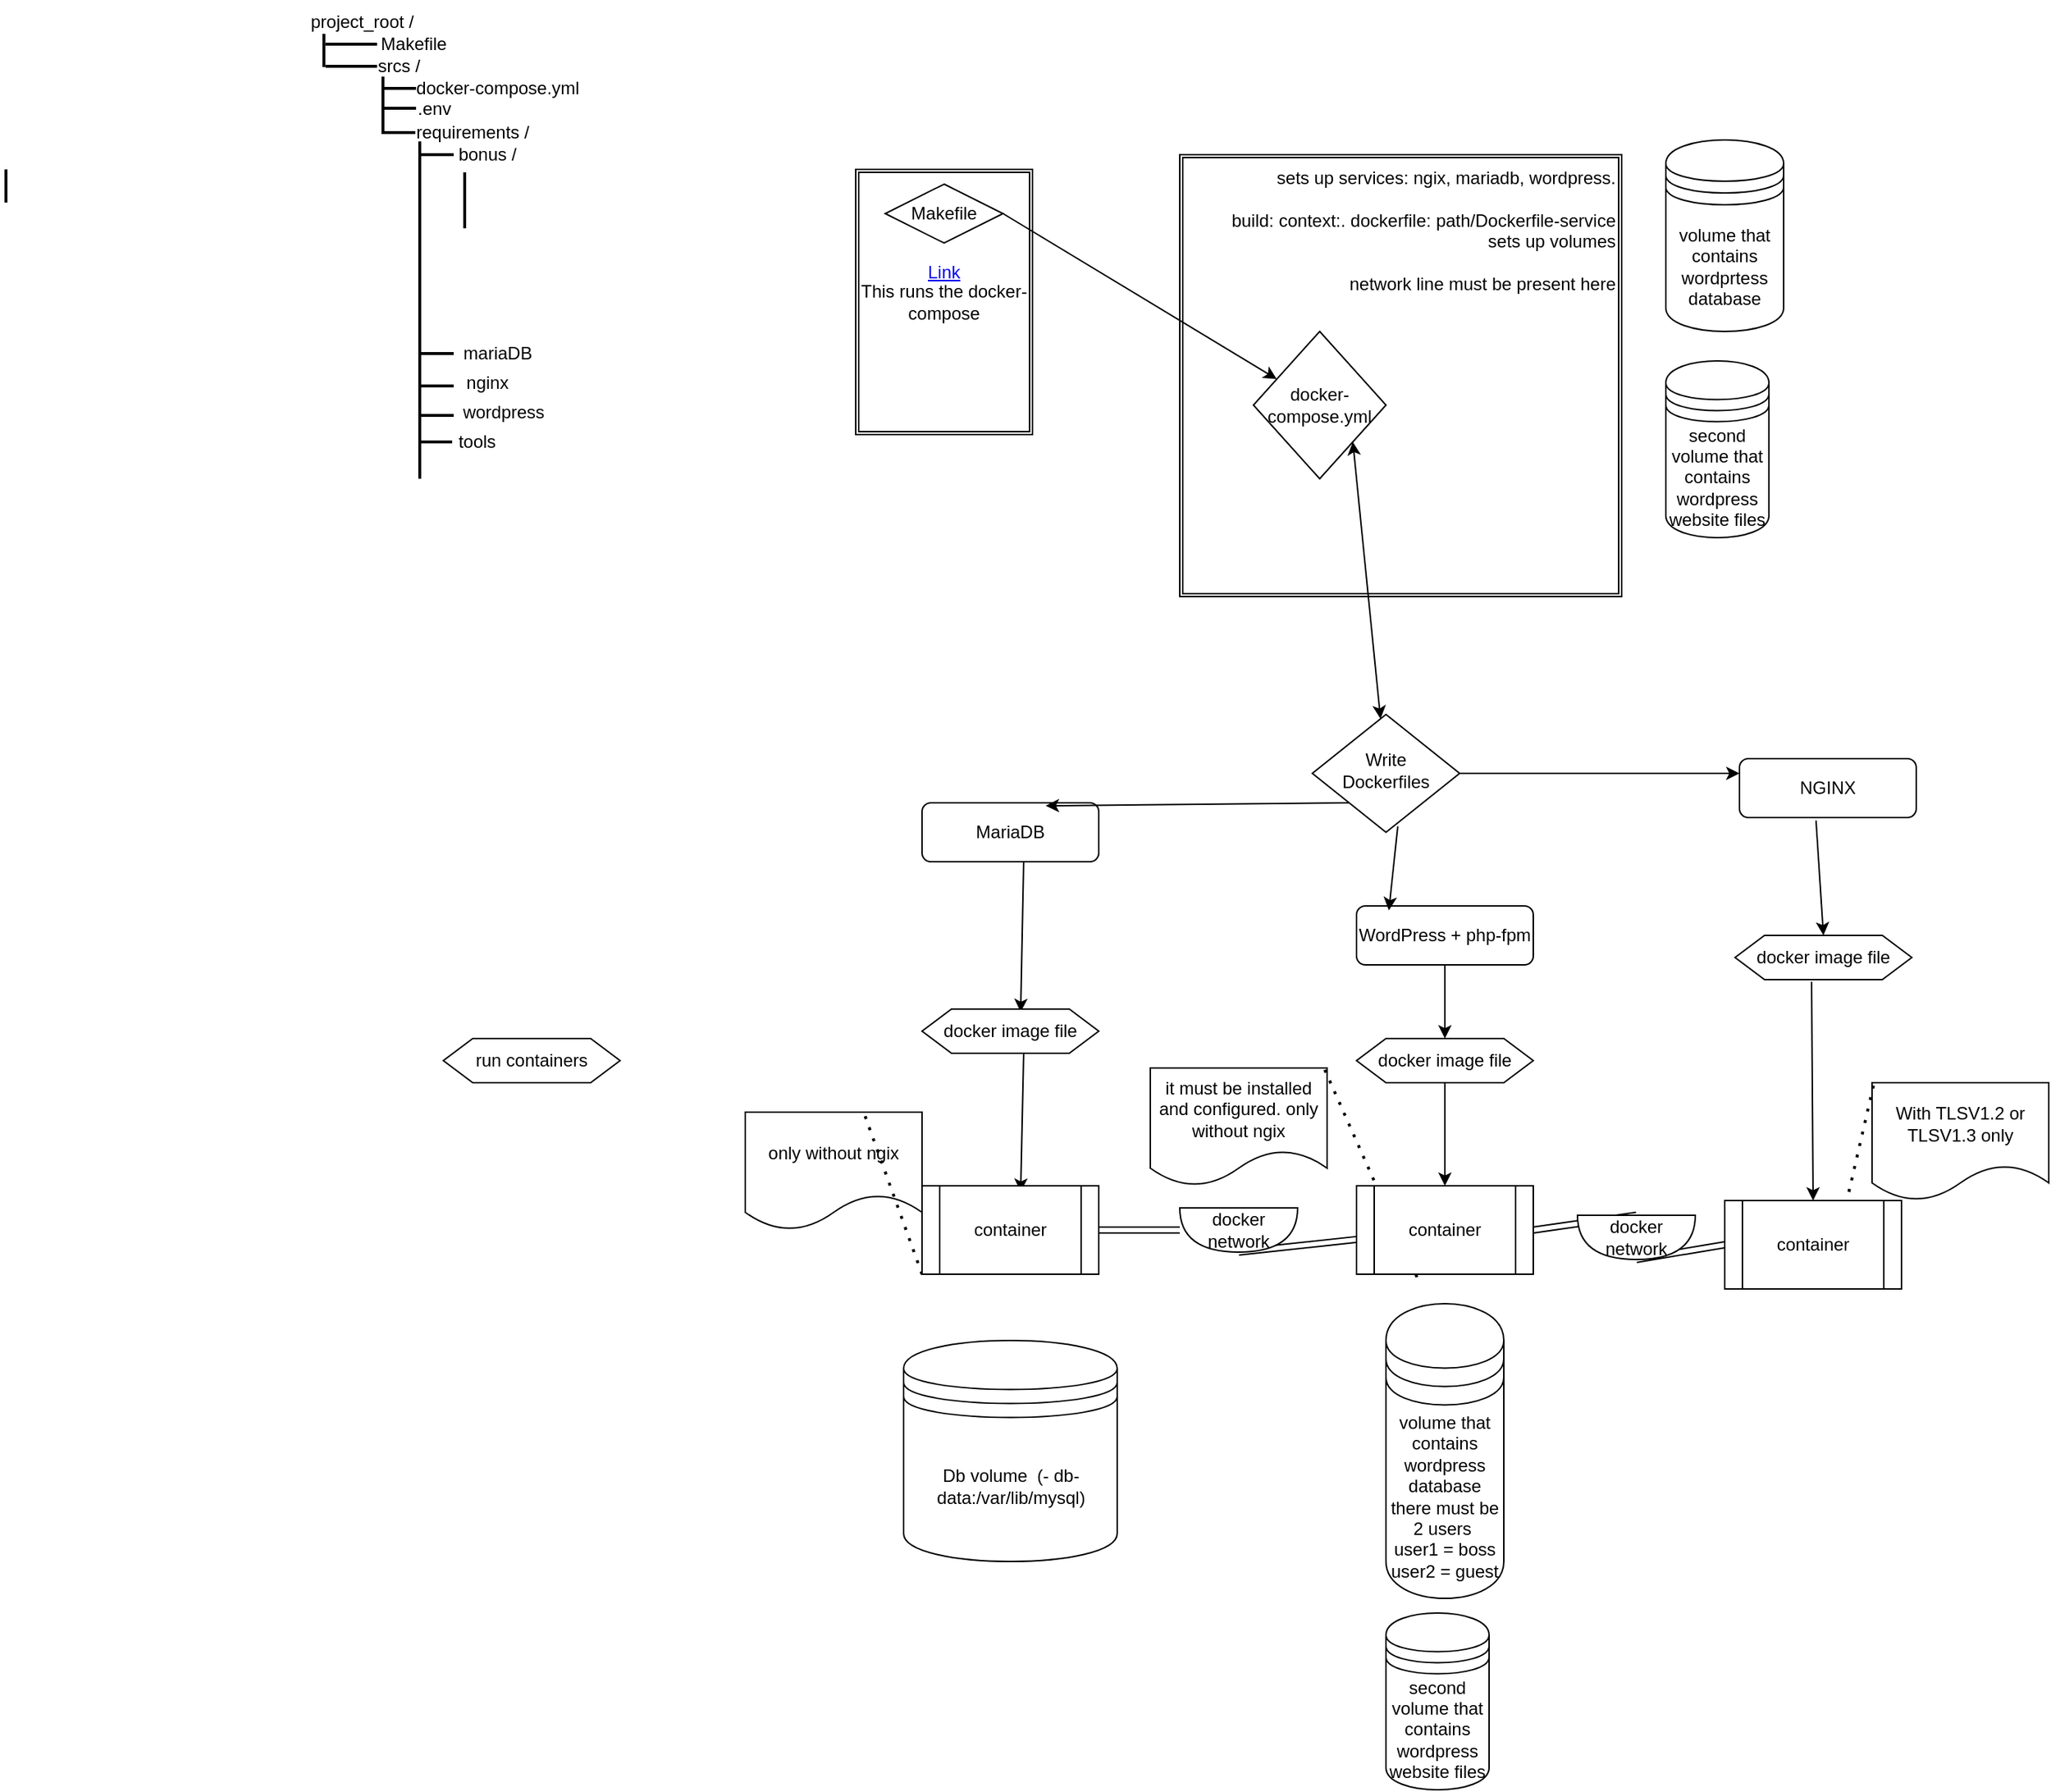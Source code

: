 <mxfile version="26.0.13">
  <diagram id="C5RBs43oDa-KdzZeNtuy" name="Page-1">
    <mxGraphModel dx="2195" dy="1926" grid="1" gridSize="10" guides="1" tooltips="1" connect="1" arrows="1" fold="1" page="1" pageScale="1" pageWidth="827" pageHeight="1169" math="0" shadow="0">
      <root>
        <mxCell id="WIyWlLk6GJQsqaUBKTNV-0" />
        <mxCell id="WIyWlLk6GJQsqaUBKTNV-1" parent="WIyWlLk6GJQsqaUBKTNV-0" />
        <mxCell id="QDZcUWIWedcfiBCgo4B5-194" value="sets up services: ngix, mariadb, wordpress.&lt;div&gt;&lt;br&gt;&lt;/div&gt;&lt;div&gt;build: context:. dockerfile: path/Dockerfile-service&lt;/div&gt;&lt;div&gt;sets up volumes&lt;/div&gt;&lt;div&gt;&lt;br&gt;&lt;/div&gt;&lt;div&gt;network line must be present here&lt;/div&gt;" style="shape=ext;double=1;whiteSpace=wrap;html=1;aspect=fixed;align=right;verticalAlign=top;" vertex="1" parent="WIyWlLk6GJQsqaUBKTNV-1">
          <mxGeometry x="330" y="-460" width="300" height="300" as="geometry" />
        </mxCell>
        <mxCell id="QDZcUWIWedcfiBCgo4B5-57" value="This runs the docker-compose" style="shape=ext;double=1;rounded=0;whiteSpace=wrap;html=1;" vertex="1" parent="WIyWlLk6GJQsqaUBKTNV-1">
          <mxGeometry x="110" y="-450" width="120" height="180" as="geometry" />
        </mxCell>
        <mxCell id="WIyWlLk6GJQsqaUBKTNV-3" value="NGINX" style="rounded=1;whiteSpace=wrap;html=1;fontSize=12;glass=0;strokeWidth=1;shadow=0;" parent="WIyWlLk6GJQsqaUBKTNV-1" vertex="1">
          <mxGeometry x="710" y="-50" width="120" height="40" as="geometry" />
        </mxCell>
        <mxCell id="WIyWlLk6GJQsqaUBKTNV-6" value="Write Dockerfiles" style="rhombus;whiteSpace=wrap;html=1;shadow=0;fontFamily=Helvetica;fontSize=12;align=center;strokeWidth=1;spacing=6;spacingTop=-4;" parent="WIyWlLk6GJQsqaUBKTNV-1" vertex="1">
          <mxGeometry x="420" y="-80" width="100" height="80" as="geometry" />
        </mxCell>
        <mxCell id="WIyWlLk6GJQsqaUBKTNV-11" value="MariaDB" style="rounded=1;whiteSpace=wrap;html=1;fontSize=12;glass=0;strokeWidth=1;shadow=0;" parent="WIyWlLk6GJQsqaUBKTNV-1" vertex="1">
          <mxGeometry x="155" y="-20" width="120" height="40" as="geometry" />
        </mxCell>
        <mxCell id="WIyWlLk6GJQsqaUBKTNV-12" value="WordPress + php-fpm" style="rounded=1;whiteSpace=wrap;html=1;fontSize=12;glass=0;strokeWidth=1;shadow=0;" parent="WIyWlLk6GJQsqaUBKTNV-1" vertex="1">
          <mxGeometry x="450" y="50" width="120" height="40" as="geometry" />
        </mxCell>
        <mxCell id="QDZcUWIWedcfiBCgo4B5-4" value="" style="endArrow=classic;html=1;rounded=0;entryX=0.7;entryY=0.05;entryDx=0;entryDy=0;entryPerimeter=0;exitX=0;exitY=1;exitDx=0;exitDy=0;" edge="1" parent="WIyWlLk6GJQsqaUBKTNV-1" source="WIyWlLk6GJQsqaUBKTNV-6" target="WIyWlLk6GJQsqaUBKTNV-11">
          <mxGeometry width="50" height="50" relative="1" as="geometry">
            <mxPoint x="390" y="270" as="sourcePoint" />
            <mxPoint x="440" y="220" as="targetPoint" />
          </mxGeometry>
        </mxCell>
        <mxCell id="QDZcUWIWedcfiBCgo4B5-5" value="" style="endArrow=classic;html=1;rounded=0;entryX=0.183;entryY=0.075;entryDx=0;entryDy=0;entryPerimeter=0;exitX=0.58;exitY=0.95;exitDx=0;exitDy=0;exitPerimeter=0;" edge="1" parent="WIyWlLk6GJQsqaUBKTNV-1" source="WIyWlLk6GJQsqaUBKTNV-6" target="WIyWlLk6GJQsqaUBKTNV-12">
          <mxGeometry width="50" height="50" relative="1" as="geometry">
            <mxPoint x="390" y="270" as="sourcePoint" />
            <mxPoint x="440" y="220" as="targetPoint" />
          </mxGeometry>
        </mxCell>
        <mxCell id="QDZcUWIWedcfiBCgo4B5-6" value="" style="endArrow=classic;html=1;rounded=0;entryX=0;entryY=0.25;entryDx=0;entryDy=0;" edge="1" parent="WIyWlLk6GJQsqaUBKTNV-1" source="WIyWlLk6GJQsqaUBKTNV-6" target="WIyWlLk6GJQsqaUBKTNV-3">
          <mxGeometry width="50" height="50" relative="1" as="geometry">
            <mxPoint x="390" y="270" as="sourcePoint" />
            <mxPoint x="440" y="220" as="targetPoint" />
          </mxGeometry>
        </mxCell>
        <mxCell id="QDZcUWIWedcfiBCgo4B5-7" value="Makefile" style="rhombus;whiteSpace=wrap;html=1;" vertex="1" parent="WIyWlLk6GJQsqaUBKTNV-1">
          <mxGeometry x="130" y="-440" width="80" height="40" as="geometry" />
        </mxCell>
        <mxCell id="QDZcUWIWedcfiBCgo4B5-8" value="docker-compose.yml" style="rhombus;whiteSpace=wrap;html=1;" vertex="1" parent="WIyWlLk6GJQsqaUBKTNV-1">
          <mxGeometry x="380" y="-340" width="90" height="100" as="geometry" />
        </mxCell>
        <mxCell id="QDZcUWIWedcfiBCgo4B5-10" value="run containers" style="shape=hexagon;perimeter=hexagonPerimeter2;whiteSpace=wrap;html=1;fixedSize=1;" vertex="1" parent="WIyWlLk6GJQsqaUBKTNV-1">
          <mxGeometry x="-170" y="140" width="120" height="30" as="geometry" />
        </mxCell>
        <mxCell id="QDZcUWIWedcfiBCgo4B5-14" value="only without ngix" style="shape=document;whiteSpace=wrap;html=1;boundedLbl=1;" vertex="1" parent="WIyWlLk6GJQsqaUBKTNV-1">
          <mxGeometry x="35" y="190" width="120" height="80" as="geometry" />
        </mxCell>
        <mxCell id="QDZcUWIWedcfiBCgo4B5-15" value="it must be installed and configured. only without ngix" style="shape=document;whiteSpace=wrap;html=1;boundedLbl=1;" vertex="1" parent="WIyWlLk6GJQsqaUBKTNV-1">
          <mxGeometry x="310" y="160" width="120" height="80" as="geometry" />
        </mxCell>
        <mxCell id="QDZcUWIWedcfiBCgo4B5-16" value="With TLSV1.2 or TLSV1.3 only" style="shape=document;whiteSpace=wrap;html=1;boundedLbl=1;" vertex="1" parent="WIyWlLk6GJQsqaUBKTNV-1">
          <mxGeometry x="800" y="170" width="120" height="80" as="geometry" />
        </mxCell>
        <mxCell id="QDZcUWIWedcfiBCgo4B5-17" value="" style="endArrow=none;dashed=1;html=1;dashPattern=1 3;strokeWidth=2;rounded=0;entryX=0.667;entryY=-0.012;entryDx=0;entryDy=0;entryPerimeter=0;exitX=0;exitY=1;exitDx=0;exitDy=0;" edge="1" parent="WIyWlLk6GJQsqaUBKTNV-1" source="QDZcUWIWedcfiBCgo4B5-28" target="QDZcUWIWedcfiBCgo4B5-14">
          <mxGeometry width="50" height="50" relative="1" as="geometry">
            <mxPoint x="390" y="270" as="sourcePoint" />
            <mxPoint x="440" y="220" as="targetPoint" />
          </mxGeometry>
        </mxCell>
        <mxCell id="QDZcUWIWedcfiBCgo4B5-18" value="" style="endArrow=none;dashed=1;html=1;dashPattern=1 3;strokeWidth=2;rounded=0;entryX=0.975;entryY=-0.025;entryDx=0;entryDy=0;entryPerimeter=0;exitX=0.342;exitY=1.033;exitDx=0;exitDy=0;exitPerimeter=0;" edge="1" parent="WIyWlLk6GJQsqaUBKTNV-1" source="QDZcUWIWedcfiBCgo4B5-27" target="QDZcUWIWedcfiBCgo4B5-15">
          <mxGeometry width="50" height="50" relative="1" as="geometry">
            <mxPoint x="390" y="270" as="sourcePoint" />
            <mxPoint x="440" y="220" as="targetPoint" />
          </mxGeometry>
        </mxCell>
        <mxCell id="QDZcUWIWedcfiBCgo4B5-19" value="" style="endArrow=none;dashed=1;html=1;dashPattern=1 3;strokeWidth=2;rounded=0;entryX=0.583;entryY=0.933;entryDx=0;entryDy=0;exitX=0.008;exitY=0.025;exitDx=0;exitDy=0;exitPerimeter=0;entryPerimeter=0;" edge="1" parent="WIyWlLk6GJQsqaUBKTNV-1" source="QDZcUWIWedcfiBCgo4B5-16" target="QDZcUWIWedcfiBCgo4B5-26">
          <mxGeometry width="50" height="50" relative="1" as="geometry">
            <mxPoint x="390" y="270" as="sourcePoint" />
            <mxPoint x="440" y="220" as="targetPoint" />
          </mxGeometry>
        </mxCell>
        <mxCell id="QDZcUWIWedcfiBCgo4B5-20" value="" style="endArrow=classic;html=1;rounded=0;exitX=1;exitY=0.5;exitDx=0;exitDy=0;" edge="1" parent="WIyWlLk6GJQsqaUBKTNV-1" source="QDZcUWIWedcfiBCgo4B5-7" target="QDZcUWIWedcfiBCgo4B5-8">
          <mxGeometry width="50" height="50" relative="1" as="geometry">
            <mxPoint x="390" y="270" as="sourcePoint" />
            <mxPoint x="440" y="220" as="targetPoint" />
          </mxGeometry>
        </mxCell>
        <mxCell id="QDZcUWIWedcfiBCgo4B5-23" value="" style="endArrow=classic;html=1;rounded=0;exitX=0.575;exitY=1;exitDx=0;exitDy=0;exitPerimeter=0;entryX=0.558;entryY=0.067;entryDx=0;entryDy=0;entryPerimeter=0;" edge="1" parent="WIyWlLk6GJQsqaUBKTNV-1" source="QDZcUWIWedcfiBCgo4B5-29" target="QDZcUWIWedcfiBCgo4B5-28">
          <mxGeometry width="50" height="50" relative="1" as="geometry">
            <mxPoint x="390" y="270" as="sourcePoint" />
            <mxPoint x="380" y="340" as="targetPoint" />
          </mxGeometry>
        </mxCell>
        <mxCell id="QDZcUWIWedcfiBCgo4B5-24" value="" style="endArrow=classic;html=1;rounded=0;exitX=0.5;exitY=1;exitDx=0;exitDy=0;" edge="1" parent="WIyWlLk6GJQsqaUBKTNV-1" source="QDZcUWIWedcfiBCgo4B5-195" target="QDZcUWIWedcfiBCgo4B5-27">
          <mxGeometry width="50" height="50" relative="1" as="geometry">
            <mxPoint x="390" y="270" as="sourcePoint" />
            <mxPoint x="590" y="480" as="targetPoint" />
          </mxGeometry>
        </mxCell>
        <mxCell id="QDZcUWIWedcfiBCgo4B5-25" value="" style="endArrow=classic;html=1;rounded=0;exitX=0.433;exitY=1.05;exitDx=0;exitDy=0;exitPerimeter=0;entryX=0.5;entryY=0;entryDx=0;entryDy=0;" edge="1" parent="WIyWlLk6GJQsqaUBKTNV-1" source="QDZcUWIWedcfiBCgo4B5-196" target="QDZcUWIWedcfiBCgo4B5-26">
          <mxGeometry width="50" height="50" relative="1" as="geometry">
            <mxPoint x="390" y="270" as="sourcePoint" />
            <mxPoint x="747" y="470" as="targetPoint" />
          </mxGeometry>
        </mxCell>
        <mxCell id="QDZcUWIWedcfiBCgo4B5-26" value="container" style="shape=process;whiteSpace=wrap;html=1;backgroundOutline=1;" vertex="1" parent="WIyWlLk6GJQsqaUBKTNV-1">
          <mxGeometry x="700" y="250" width="120" height="60" as="geometry" />
        </mxCell>
        <mxCell id="QDZcUWIWedcfiBCgo4B5-27" value="container" style="shape=process;whiteSpace=wrap;html=1;backgroundOutline=1;" vertex="1" parent="WIyWlLk6GJQsqaUBKTNV-1">
          <mxGeometry x="450" y="240" width="120" height="60" as="geometry" />
        </mxCell>
        <mxCell id="QDZcUWIWedcfiBCgo4B5-28" value="container" style="shape=process;whiteSpace=wrap;html=1;backgroundOutline=1;" vertex="1" parent="WIyWlLk6GJQsqaUBKTNV-1">
          <mxGeometry x="155" y="240" width="120" height="60" as="geometry" />
        </mxCell>
        <mxCell id="QDZcUWIWedcfiBCgo4B5-30" value="volume that contains wordprtess database" style="shape=datastore;whiteSpace=wrap;html=1;" vertex="1" parent="WIyWlLk6GJQsqaUBKTNV-1">
          <mxGeometry x="660" y="-470" width="80" height="130" as="geometry" />
        </mxCell>
        <mxCell id="QDZcUWIWedcfiBCgo4B5-32" value="second volume that contains wordpress website files" style="shape=datastore;whiteSpace=wrap;html=1;" vertex="1" parent="WIyWlLk6GJQsqaUBKTNV-1">
          <mxGeometry x="660" y="-320" width="70" height="120" as="geometry" />
        </mxCell>
        <mxCell id="QDZcUWIWedcfiBCgo4B5-54" value="" style="shape=link;html=1;rounded=0;exitX=1;exitY=0.5;exitDx=0;exitDy=0;" edge="1" parent="WIyWlLk6GJQsqaUBKTNV-1" source="QDZcUWIWedcfiBCgo4B5-36" target="QDZcUWIWedcfiBCgo4B5-27">
          <mxGeometry width="100" relative="1" as="geometry">
            <mxPoint x="340" y="390" as="sourcePoint" />
            <mxPoint x="440" y="390" as="targetPoint" />
          </mxGeometry>
        </mxCell>
        <UserObject label="Link" link="https://github.com/sparklebutt/Inception/blob/main/flowchart/Makefile" id="QDZcUWIWedcfiBCgo4B5-56">
          <mxCell style="text;html=1;strokeColor=none;fillColor=none;whiteSpace=wrap;align=center;verticalAlign=middle;fontColor=#0000EE;fontStyle=4;" vertex="1" parent="WIyWlLk6GJQsqaUBKTNV-1">
            <mxGeometry x="140" y="-400" width="60" height="40" as="geometry" />
          </mxCell>
        </UserObject>
        <mxCell id="QDZcUWIWedcfiBCgo4B5-70" value="Makefile" style="text;html=1;align=center;verticalAlign=middle;whiteSpace=wrap;rounded=0;" vertex="1" parent="WIyWlLk6GJQsqaUBKTNV-1">
          <mxGeometry x="-220" y="-550" width="60" height="30" as="geometry" />
        </mxCell>
        <mxCell id="QDZcUWIWedcfiBCgo4B5-71" value="project_root /" style="text;html=1;align=center;verticalAlign=middle;whiteSpace=wrap;rounded=0;" vertex="1" parent="WIyWlLk6GJQsqaUBKTNV-1">
          <mxGeometry x="-265" y="-565" width="80" height="30" as="geometry" />
        </mxCell>
        <mxCell id="QDZcUWIWedcfiBCgo4B5-74" value="srcs /" style="text;html=1;align=center;verticalAlign=middle;whiteSpace=wrap;rounded=0;" vertex="1" parent="WIyWlLk6GJQsqaUBKTNV-1">
          <mxGeometry x="-230" y="-535" width="60" height="30" as="geometry" />
        </mxCell>
        <mxCell id="QDZcUWIWedcfiBCgo4B5-77" value="docker-compose.yml" style="text;html=1;align=center;verticalAlign=middle;whiteSpace=wrap;rounded=0;" vertex="1" parent="WIyWlLk6GJQsqaUBKTNV-1">
          <mxGeometry x="-208" y="-520" width="150" height="30" as="geometry" />
        </mxCell>
        <mxCell id="QDZcUWIWedcfiBCgo4B5-78" value=".env" style="text;html=1;align=center;verticalAlign=middle;whiteSpace=wrap;rounded=0;" vertex="1" parent="WIyWlLk6GJQsqaUBKTNV-1">
          <mxGeometry x="-206" y="-506.5" width="60" height="30" as="geometry" />
        </mxCell>
        <mxCell id="QDZcUWIWedcfiBCgo4B5-79" value="requirements /" style="text;html=1;align=center;verticalAlign=middle;whiteSpace=wrap;rounded=0;" vertex="1" parent="WIyWlLk6GJQsqaUBKTNV-1">
          <mxGeometry x="-190" y="-490" width="80" height="30" as="geometry" />
        </mxCell>
        <mxCell id="QDZcUWIWedcfiBCgo4B5-80" value="bonus /" style="text;html=1;align=center;verticalAlign=middle;whiteSpace=wrap;rounded=0;" vertex="1" parent="WIyWlLk6GJQsqaUBKTNV-1">
          <mxGeometry x="-170" y="-480" width="60" height="39" as="geometry" />
        </mxCell>
        <mxCell id="QDZcUWIWedcfiBCgo4B5-126" value="" style="line;strokeWidth=2;html=1;" vertex="1" parent="WIyWlLk6GJQsqaUBKTNV-1">
          <mxGeometry x="-250" y="-542.5" width="35" height="15" as="geometry" />
        </mxCell>
        <mxCell id="QDZcUWIWedcfiBCgo4B5-146" value="" style="group" vertex="1" connectable="0" parent="WIyWlLk6GJQsqaUBKTNV-1">
          <mxGeometry x="-257.22" y="-542" width="42.22" height="29.5" as="geometry" />
        </mxCell>
        <mxCell id="QDZcUWIWedcfiBCgo4B5-154" value="" style="group" vertex="1" connectable="0" parent="QDZcUWIWedcfiBCgo4B5-146">
          <mxGeometry width="42.22" height="29.5" as="geometry" />
        </mxCell>
        <mxCell id="QDZcUWIWedcfiBCgo4B5-127" value="" style="line;strokeWidth=2;direction=south;html=1;" vertex="1" parent="QDZcUWIWedcfiBCgo4B5-154">
          <mxGeometry width="12.22" height="22.5" as="geometry" />
        </mxCell>
        <mxCell id="QDZcUWIWedcfiBCgo4B5-129" value="" style="line;strokeWidth=2;html=1;" vertex="1" parent="QDZcUWIWedcfiBCgo4B5-154">
          <mxGeometry x="7.22" y="14.5" width="35" height="15" as="geometry" />
        </mxCell>
        <mxCell id="QDZcUWIWedcfiBCgo4B5-144" value="" style="line;strokeWidth=2;html=1;direction=south;" vertex="1" parent="WIyWlLk6GJQsqaUBKTNV-1">
          <mxGeometry x="-470" y="-450" width="6.11" height="22.5" as="geometry" />
        </mxCell>
        <mxCell id="QDZcUWIWedcfiBCgo4B5-169" value="mariaDB" style="text;html=1;align=center;verticalAlign=middle;whiteSpace=wrap;rounded=0;" vertex="1" parent="WIyWlLk6GJQsqaUBKTNV-1">
          <mxGeometry x="-163" y="-340" width="60" height="30" as="geometry" />
        </mxCell>
        <mxCell id="QDZcUWIWedcfiBCgo4B5-170" value="" style="line;strokeWidth=2;direction=south;html=1;" vertex="1" parent="WIyWlLk6GJQsqaUBKTNV-1">
          <mxGeometry x="-216" y="-513" width="10" height="37" as="geometry" />
        </mxCell>
        <mxCell id="QDZcUWIWedcfiBCgo4B5-171" value="" style="line;strokeWidth=2;html=1;" vertex="1" parent="WIyWlLk6GJQsqaUBKTNV-1">
          <mxGeometry x="-211.5" y="-510" width="23" height="10" as="geometry" />
        </mxCell>
        <mxCell id="QDZcUWIWedcfiBCgo4B5-175" value="" style="line;strokeWidth=2;html=1;" vertex="1" parent="WIyWlLk6GJQsqaUBKTNV-1">
          <mxGeometry x="-211.5" y="-496.5" width="23" height="10" as="geometry" />
        </mxCell>
        <mxCell id="QDZcUWIWedcfiBCgo4B5-176" value="" style="line;strokeWidth=2;html=1;" vertex="1" parent="WIyWlLk6GJQsqaUBKTNV-1">
          <mxGeometry x="-212" y="-480" width="23" height="10" as="geometry" />
        </mxCell>
        <mxCell id="QDZcUWIWedcfiBCgo4B5-180" value="" style="line;strokeWidth=2;direction=south;html=1;" vertex="1" parent="WIyWlLk6GJQsqaUBKTNV-1">
          <mxGeometry x="-191" y="-469" width="10" height="229" as="geometry" />
        </mxCell>
        <mxCell id="QDZcUWIWedcfiBCgo4B5-181" value="" style="line;strokeWidth=2;html=1;" vertex="1" parent="WIyWlLk6GJQsqaUBKTNV-1">
          <mxGeometry x="-186" y="-465" width="23" height="10" as="geometry" />
        </mxCell>
        <mxCell id="QDZcUWIWedcfiBCgo4B5-182" value="" style="line;strokeWidth=2;html=1;" vertex="1" parent="WIyWlLk6GJQsqaUBKTNV-1">
          <mxGeometry x="-186" y="-330" width="23" height="10" as="geometry" />
        </mxCell>
        <mxCell id="QDZcUWIWedcfiBCgo4B5-183" value="" style="line;strokeWidth=2;html=1;" vertex="1" parent="WIyWlLk6GJQsqaUBKTNV-1">
          <mxGeometry x="-186" y="-308" width="23" height="10" as="geometry" />
        </mxCell>
        <mxCell id="QDZcUWIWedcfiBCgo4B5-184" value="" style="line;strokeWidth=2;html=1;" vertex="1" parent="WIyWlLk6GJQsqaUBKTNV-1">
          <mxGeometry x="-186" y="-288" width="23" height="10" as="geometry" />
        </mxCell>
        <mxCell id="QDZcUWIWedcfiBCgo4B5-186" value="wordpress" style="text;html=1;align=center;verticalAlign=middle;whiteSpace=wrap;rounded=0;" vertex="1" parent="WIyWlLk6GJQsqaUBKTNV-1">
          <mxGeometry x="-159" y="-300" width="60" height="30" as="geometry" />
        </mxCell>
        <mxCell id="QDZcUWIWedcfiBCgo4B5-187" value="nginx" style="text;html=1;align=center;verticalAlign=middle;whiteSpace=wrap;rounded=0;" vertex="1" parent="WIyWlLk6GJQsqaUBKTNV-1">
          <mxGeometry x="-170" y="-320" width="60" height="30" as="geometry" />
        </mxCell>
        <mxCell id="QDZcUWIWedcfiBCgo4B5-188" value="tools" style="text;html=1;align=center;verticalAlign=middle;whiteSpace=wrap;rounded=0;" vertex="1" parent="WIyWlLk6GJQsqaUBKTNV-1">
          <mxGeometry x="-177" y="-280" width="60" height="30" as="geometry" />
        </mxCell>
        <mxCell id="QDZcUWIWedcfiBCgo4B5-189" value="" style="line;strokeWidth=2;html=1;" vertex="1" parent="WIyWlLk6GJQsqaUBKTNV-1">
          <mxGeometry x="-187" y="-270" width="23" height="10" as="geometry" />
        </mxCell>
        <mxCell id="QDZcUWIWedcfiBCgo4B5-190" value="" style="line;strokeWidth=2;direction=south;html=1;" vertex="1" parent="WIyWlLk6GJQsqaUBKTNV-1">
          <mxGeometry x="-261" y="-448" width="211" height="38" as="geometry" />
        </mxCell>
        <mxCell id="QDZcUWIWedcfiBCgo4B5-193" value="" style="endArrow=classic;startArrow=classic;html=1;rounded=0;entryX=1;entryY=1;entryDx=0;entryDy=0;" edge="1" parent="WIyWlLk6GJQsqaUBKTNV-1" source="WIyWlLk6GJQsqaUBKTNV-6" target="QDZcUWIWedcfiBCgo4B5-8">
          <mxGeometry width="50" height="50" relative="1" as="geometry">
            <mxPoint x="540" y="-110" as="sourcePoint" />
            <mxPoint x="590" y="-160" as="targetPoint" />
          </mxGeometry>
        </mxCell>
        <mxCell id="QDZcUWIWedcfiBCgo4B5-197" value="" style="endArrow=classic;html=1;rounded=0;exitX=0.575;exitY=1;exitDx=0;exitDy=0;exitPerimeter=0;entryX=0.558;entryY=0.067;entryDx=0;entryDy=0;entryPerimeter=0;" edge="1" parent="WIyWlLk6GJQsqaUBKTNV-1" source="WIyWlLk6GJQsqaUBKTNV-11" target="QDZcUWIWedcfiBCgo4B5-29">
          <mxGeometry width="50" height="50" relative="1" as="geometry">
            <mxPoint x="224" y="20" as="sourcePoint" />
            <mxPoint x="222" y="294" as="targetPoint" />
          </mxGeometry>
        </mxCell>
        <mxCell id="QDZcUWIWedcfiBCgo4B5-29" value="docker image file" style="shape=hexagon;perimeter=hexagonPerimeter2;whiteSpace=wrap;html=1;fixedSize=1;" vertex="1" parent="WIyWlLk6GJQsqaUBKTNV-1">
          <mxGeometry x="155" y="120" width="120" height="30" as="geometry" />
        </mxCell>
        <mxCell id="QDZcUWIWedcfiBCgo4B5-198" value="" style="endArrow=classic;html=1;rounded=0;exitX=0.5;exitY=1;exitDx=0;exitDy=0;" edge="1" parent="WIyWlLk6GJQsqaUBKTNV-1" source="WIyWlLk6GJQsqaUBKTNV-12" target="QDZcUWIWedcfiBCgo4B5-195">
          <mxGeometry width="50" height="50" relative="1" as="geometry">
            <mxPoint x="510" y="90" as="sourcePoint" />
            <mxPoint x="510" y="240" as="targetPoint" />
          </mxGeometry>
        </mxCell>
        <mxCell id="QDZcUWIWedcfiBCgo4B5-195" value="docker image file" style="shape=hexagon;perimeter=hexagonPerimeter2;whiteSpace=wrap;html=1;fixedSize=1;" vertex="1" parent="WIyWlLk6GJQsqaUBKTNV-1">
          <mxGeometry x="450" y="140" width="120" height="30" as="geometry" />
        </mxCell>
        <mxCell id="QDZcUWIWedcfiBCgo4B5-199" value="" style="endArrow=classic;html=1;rounded=0;exitX=0.433;exitY=1.05;exitDx=0;exitDy=0;exitPerimeter=0;entryX=0.5;entryY=0;entryDx=0;entryDy=0;" edge="1" parent="WIyWlLk6GJQsqaUBKTNV-1" source="WIyWlLk6GJQsqaUBKTNV-3" target="QDZcUWIWedcfiBCgo4B5-196">
          <mxGeometry width="50" height="50" relative="1" as="geometry">
            <mxPoint x="762" y="-8" as="sourcePoint" />
            <mxPoint x="760" y="470" as="targetPoint" />
          </mxGeometry>
        </mxCell>
        <mxCell id="QDZcUWIWedcfiBCgo4B5-196" value="docker image file" style="shape=hexagon;perimeter=hexagonPerimeter2;whiteSpace=wrap;html=1;fixedSize=1;" vertex="1" parent="WIyWlLk6GJQsqaUBKTNV-1">
          <mxGeometry x="707" y="70" width="120" height="30" as="geometry" />
        </mxCell>
        <mxCell id="QDZcUWIWedcfiBCgo4B5-200" value="volume that contains wordpress database&lt;div&gt;there must be 2 users&amp;nbsp;&lt;div&gt;user1 = boss&lt;/div&gt;&lt;div&gt;user2 = guest&lt;/div&gt;&lt;/div&gt;" style="shape=datastore;whiteSpace=wrap;html=1;" vertex="1" parent="WIyWlLk6GJQsqaUBKTNV-1">
          <mxGeometry x="470" y="320" width="80" height="200" as="geometry" />
        </mxCell>
        <mxCell id="QDZcUWIWedcfiBCgo4B5-201" value="second volume that contains wordpress website files" style="shape=datastore;whiteSpace=wrap;html=1;" vertex="1" parent="WIyWlLk6GJQsqaUBKTNV-1">
          <mxGeometry x="470" y="530" width="70" height="120" as="geometry" />
        </mxCell>
        <mxCell id="QDZcUWIWedcfiBCgo4B5-203" value="" style="shape=link;html=1;rounded=0;exitX=1;exitY=0.5;exitDx=0;exitDy=0;entryX=0;entryY=0.5;entryDx=0;entryDy=0;" edge="1" parent="WIyWlLk6GJQsqaUBKTNV-1" source="QDZcUWIWedcfiBCgo4B5-202" target="QDZcUWIWedcfiBCgo4B5-26">
          <mxGeometry width="100" relative="1" as="geometry">
            <mxPoint x="580" y="270" as="sourcePoint" />
            <mxPoint x="740" y="270" as="targetPoint" />
          </mxGeometry>
        </mxCell>
        <mxCell id="QDZcUWIWedcfiBCgo4B5-204" value="" style="shape=link;html=1;rounded=0;exitX=1;exitY=0.5;exitDx=0;exitDy=0;entryX=0;entryY=0.5;entryDx=0;entryDy=0;" edge="1" parent="WIyWlLk6GJQsqaUBKTNV-1" source="QDZcUWIWedcfiBCgo4B5-27" target="QDZcUWIWedcfiBCgo4B5-202">
          <mxGeometry width="100" relative="1" as="geometry">
            <mxPoint x="570" y="270" as="sourcePoint" />
            <mxPoint x="700" y="280" as="targetPoint" />
          </mxGeometry>
        </mxCell>
        <mxCell id="QDZcUWIWedcfiBCgo4B5-202" value="docker network" style="shape=or;whiteSpace=wrap;html=1;direction=south;" vertex="1" parent="WIyWlLk6GJQsqaUBKTNV-1">
          <mxGeometry x="600" y="260" width="80" height="30" as="geometry" />
        </mxCell>
        <mxCell id="QDZcUWIWedcfiBCgo4B5-205" value="" style="shape=link;html=1;rounded=0;exitX=1;exitY=0.5;exitDx=0;exitDy=0;" edge="1" parent="WIyWlLk6GJQsqaUBKTNV-1" source="QDZcUWIWedcfiBCgo4B5-28" target="QDZcUWIWedcfiBCgo4B5-36">
          <mxGeometry width="100" relative="1" as="geometry">
            <mxPoint x="275" y="270" as="sourcePoint" />
            <mxPoint x="450" y="270" as="targetPoint" />
          </mxGeometry>
        </mxCell>
        <mxCell id="QDZcUWIWedcfiBCgo4B5-36" value="docker network" style="shape=or;whiteSpace=wrap;html=1;direction=south;" vertex="1" parent="WIyWlLk6GJQsqaUBKTNV-1">
          <mxGeometry x="330" y="255" width="80" height="30" as="geometry" />
        </mxCell>
        <mxCell id="QDZcUWIWedcfiBCgo4B5-206" value="Db volume&amp;nbsp; (- db-data:/var/lib/mysql)" style="shape=datastore;whiteSpace=wrap;html=1;" vertex="1" parent="WIyWlLk6GJQsqaUBKTNV-1">
          <mxGeometry x="142.5" y="345" width="145" height="150" as="geometry" />
        </mxCell>
      </root>
    </mxGraphModel>
  </diagram>
</mxfile>
